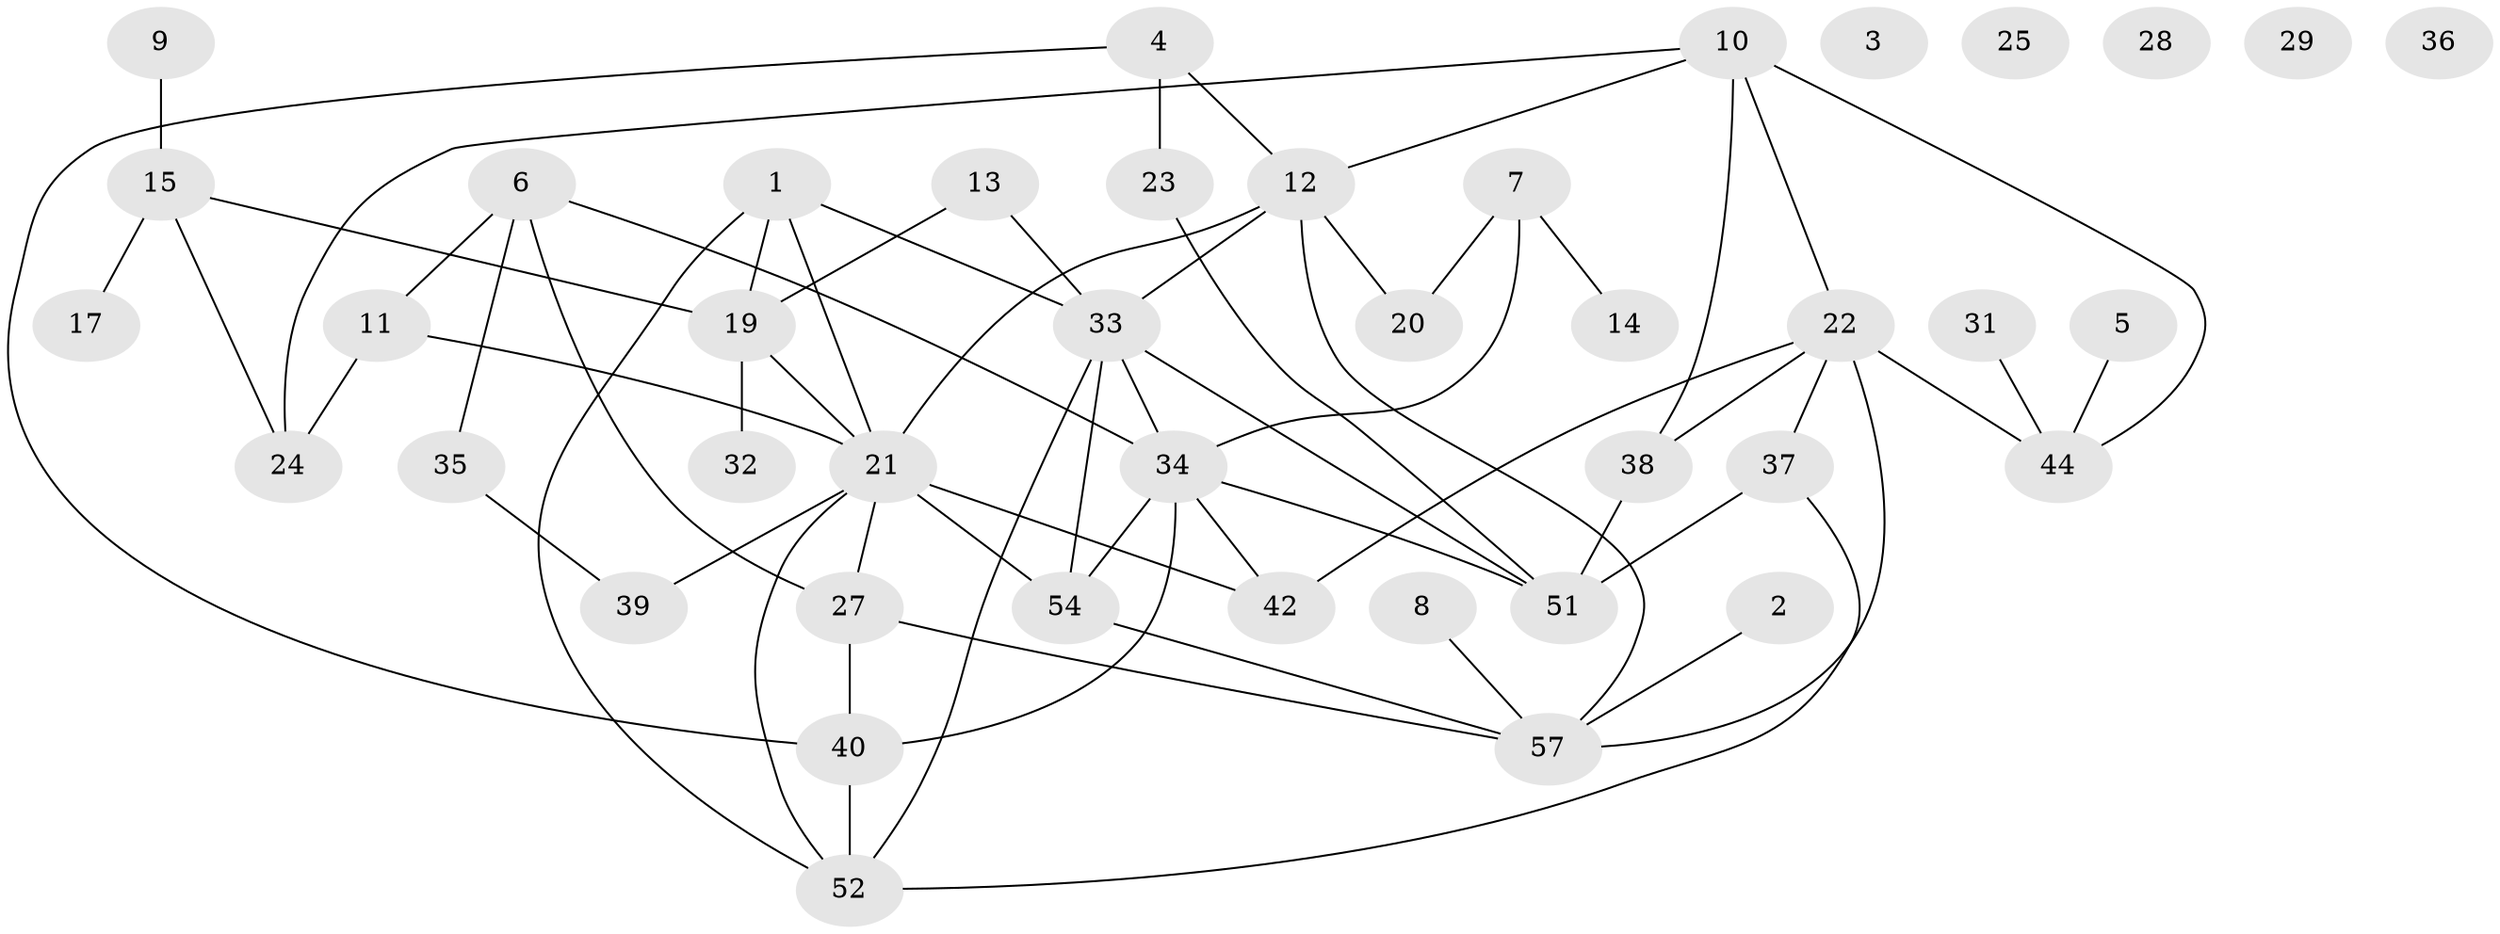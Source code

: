 // Generated by graph-tools (version 1.1) at 2025/23/03/03/25 07:23:26]
// undirected, 42 vertices, 64 edges
graph export_dot {
graph [start="1"]
  node [color=gray90,style=filled];
  1;
  2;
  3;
  4 [super="+61"];
  5;
  6 [super="+41"];
  7 [super="+43"];
  8 [super="+26"];
  9;
  10 [super="+16"];
  11 [super="+18"];
  12 [super="+47"];
  13 [super="+50"];
  14;
  15 [super="+53"];
  17;
  19 [super="+49"];
  20;
  21 [super="+67"];
  22 [super="+30"];
  23 [super="+55"];
  24 [super="+65"];
  25;
  27 [super="+48"];
  28;
  29;
  31;
  32;
  33 [super="+64"];
  34;
  35;
  36;
  37 [super="+45"];
  38 [super="+46"];
  39 [super="+58"];
  40;
  42 [super="+62"];
  44 [super="+66"];
  51 [super="+63"];
  52 [super="+59"];
  54 [super="+56"];
  57 [super="+60"];
  1 -- 21;
  1 -- 33;
  1 -- 19;
  1 -- 52;
  2 -- 57;
  4 -- 12;
  4 -- 23;
  4 -- 40;
  5 -- 44;
  6 -- 27;
  6 -- 34;
  6 -- 35;
  6 -- 11;
  7 -- 14;
  7 -- 34;
  7 -- 20;
  8 -- 57;
  9 -- 15;
  10 -- 12;
  10 -- 38;
  10 -- 22;
  10 -- 44;
  10 -- 24;
  11 -- 21;
  11 -- 24 [weight=2];
  12 -- 33;
  12 -- 57;
  12 -- 21;
  12 -- 20;
  13 -- 19;
  13 -- 33;
  15 -- 17;
  15 -- 19;
  15 -- 24;
  19 -- 21;
  19 -- 32;
  21 -- 27;
  21 -- 54;
  21 -- 52;
  21 -- 42;
  21 -- 39;
  22 -- 38;
  22 -- 37;
  22 -- 57;
  22 -- 44;
  22 -- 42;
  23 -- 51;
  27 -- 40;
  27 -- 57;
  31 -- 44;
  33 -- 52;
  33 -- 34;
  33 -- 51;
  33 -- 54;
  34 -- 40;
  34 -- 42;
  34 -- 51;
  34 -- 54;
  35 -- 39;
  37 -- 52;
  37 -- 51;
  38 -- 51;
  40 -- 52;
  54 -- 57;
}
